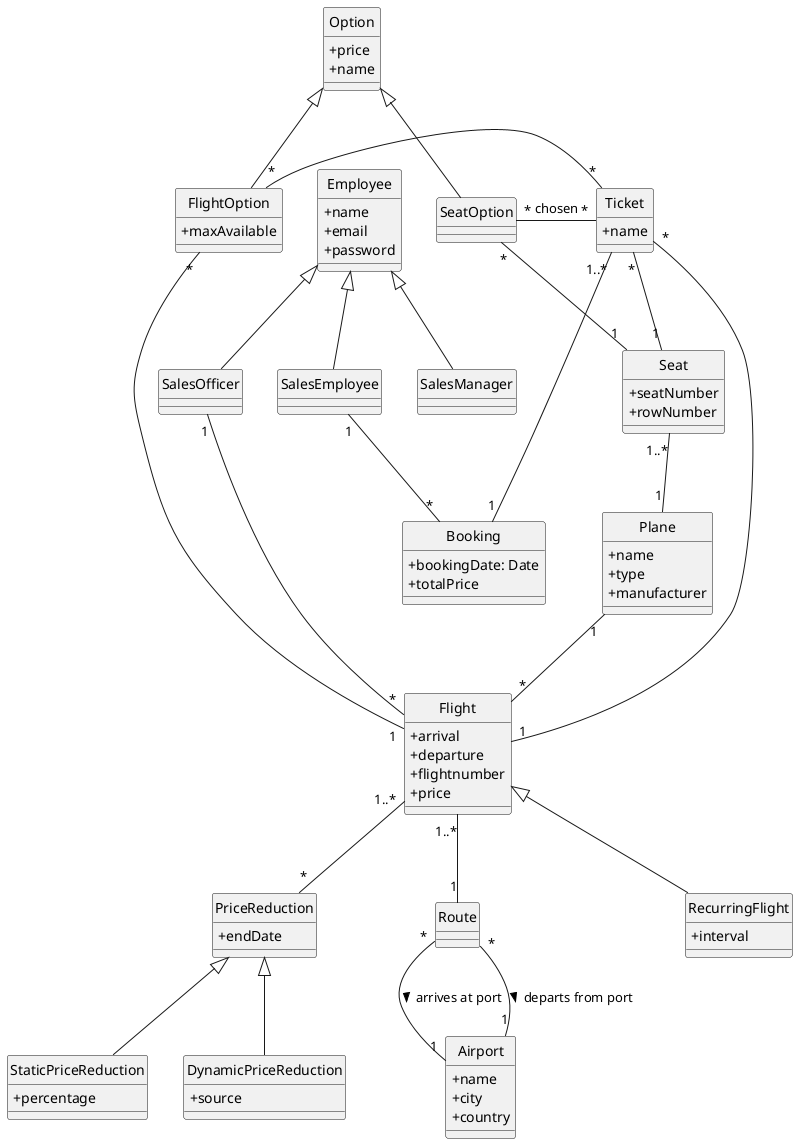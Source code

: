 @startuml test
skinparam classAttributeIconSize 0
skinparam componentStyle uml2
'left to right direction
'skinparam linetype polyline
hide circle

class Flight {
    +arrival
    +departure
    +flightnumber
    +price
}

class RecurringFlight extends Flight {
    +interval
}

class PriceReduction {
    +endDate
}
together {
    class StaticPriceReduction extends PriceReduction {
        +percentage
    }

    class DynamicPriceReduction extends PriceReduction {
        +source
    }
}

together {
    class Route {
    }

'    class RouteLeg

    class Airport {
        +name
        +city
        +country
    }
}


class Booking {
    +bookingDate: Date
    +totalPrice
}

class Ticket {
    +name
}

class Plane {
    +name
    +type
    +manufacturer
}

class Seat {
    +seatNumber
    +rowNumber
}

class Option {
    +price
    +name
}

class SeatOption extends Option

class FlightOption extends Option {
    +maxAvailable
}


class Employee {
    +name
    +email
    +password
}

together {
    class SalesOfficer extends Employee
    class SalesManager extends Employee
    class SalesEmployee extends Employee
}



Ticket "*" -- "1" Flight
SalesOfficer "1" --- "*" Flight: \t\t\t
SalesEmployee "1" - "*" Booking: \t
Ticket "1..*" --- "1" Booking
Flight "1..*" -d- "1" Route
Route "*" -- "1" Airport: arrives at port >
Route "*" -- "1" Airport: departs from port >
Flight "1..*" -r- "*" PriceReduction: \t
SeatOption "*" -- "1" Seat: \t
SeatOption "*" - "*" Ticket: chosen
Plane "1" -u- "1..*" Seat: \t
Flight "*" -u- "1" Plane: \t
Ticket "*" - "1" Seat
FlightOption "*" - "1" Flight
FlightOption "*" - "*" Ticket: \t
'Route "*" -l- "*" RouteLeg: \t\t\t\t\t
Route -[hidden] PriceReduction: \t\t\t
'SalesOfficer -[hidden] SalesEmployee: \t
SalesEmployee -l[hidden]- SalesOfficer
SalesOfficer -l[hidden]- SalesManager
@enduml